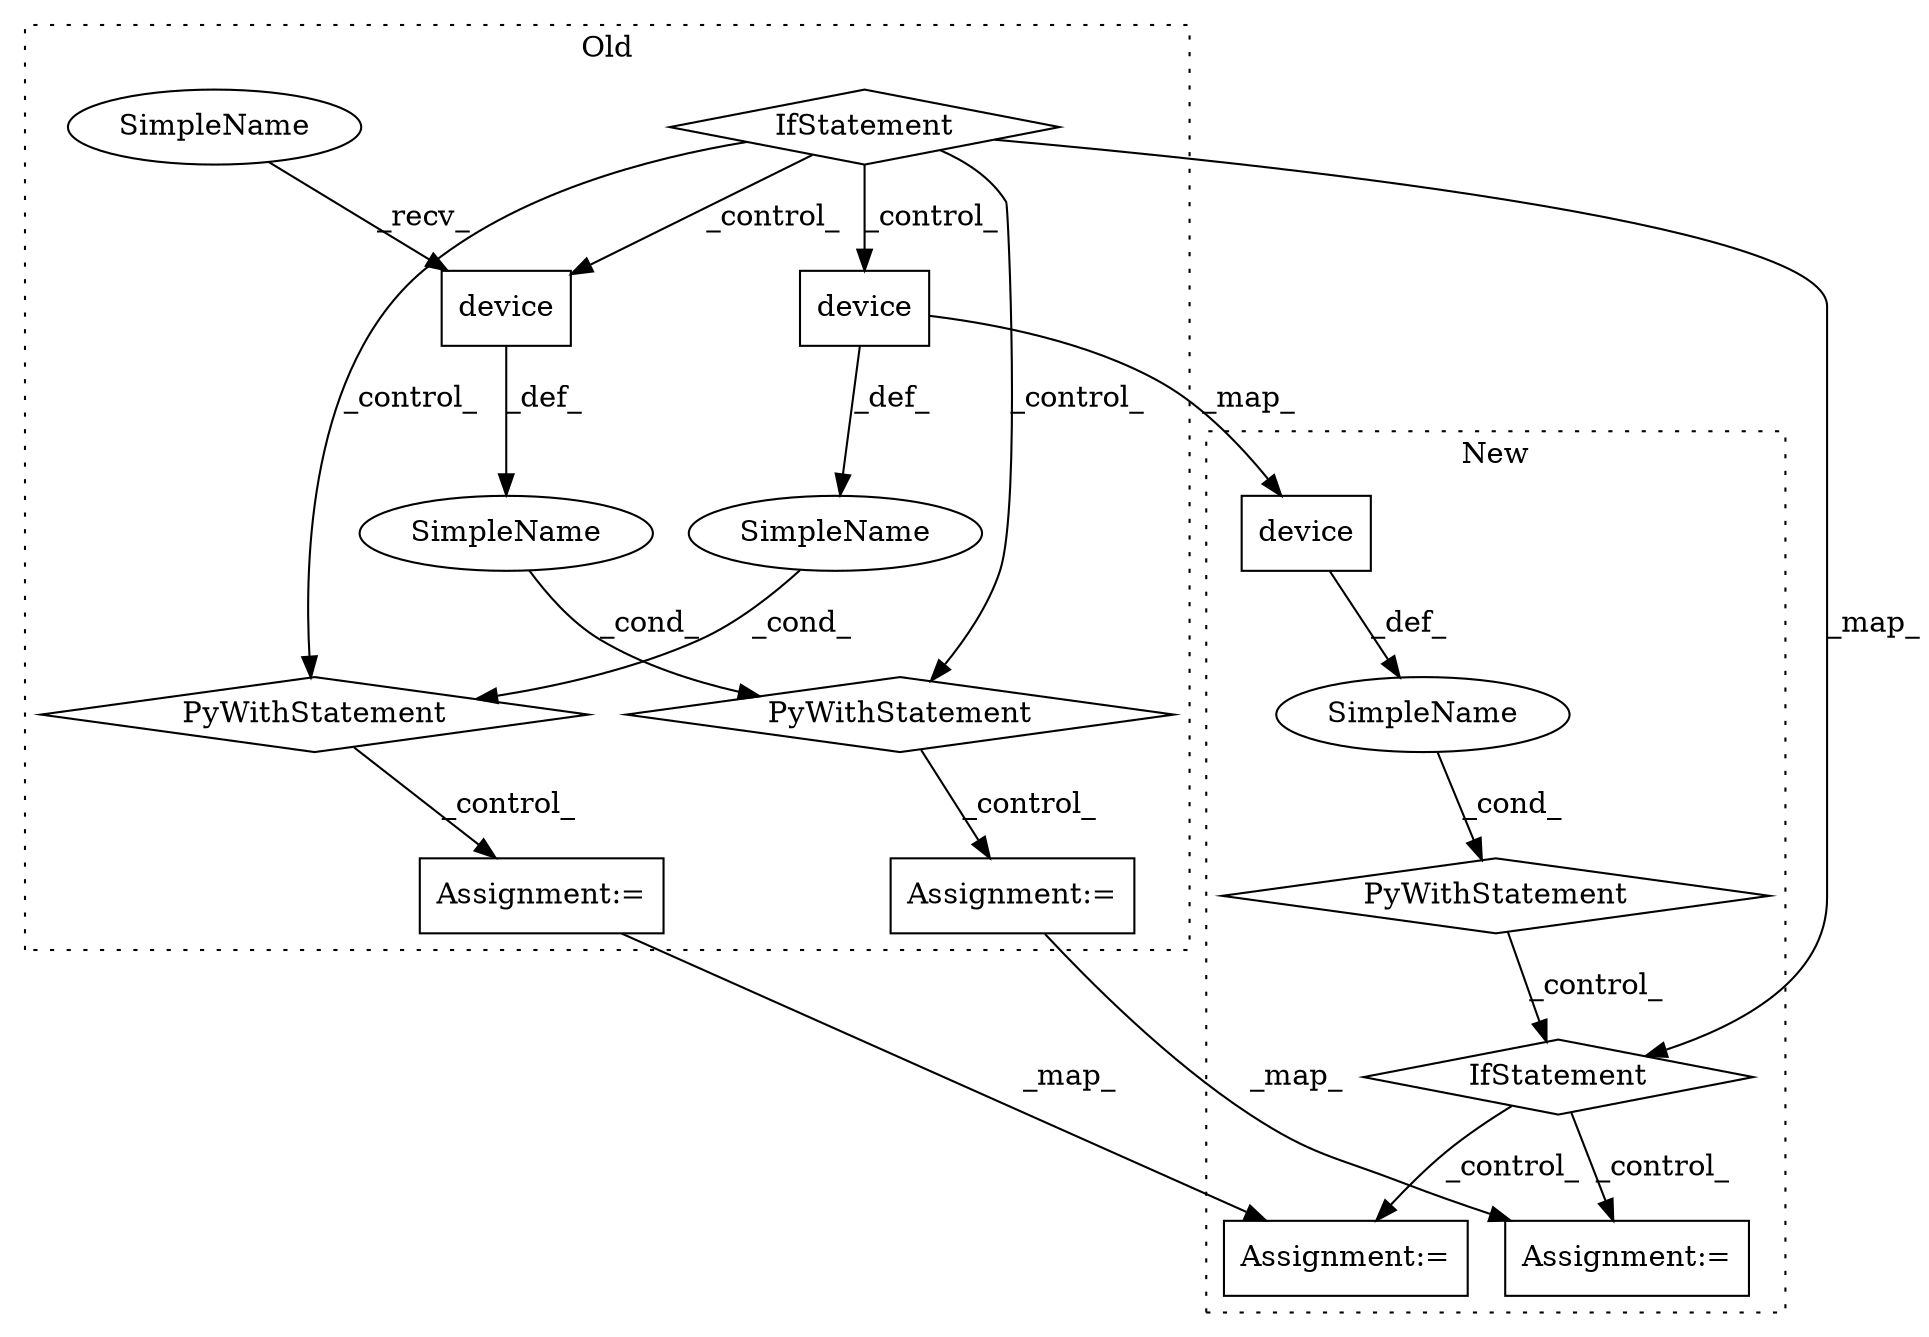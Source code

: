 digraph G {
subgraph cluster0 {
1 [label="device" a="32" s="41858,41873" l="7,1" shape="box"];
3 [label="device" a="32" s="42613,42628" l="7,1" shape="box"];
6 [label="IfStatement" a="25" s="41056,41080" l="4,2" shape="diamond"];
7 [label="PyWithStatement" a="104" s="42592,42629" l="10,2" shape="diamond"];
9 [label="SimpleName" a="42" s="" l="" shape="ellipse"];
10 [label="Assignment:=" a="7" s="42647" l="1" shape="box"];
12 [label="PyWithStatement" a="104" s="41837,41874" l="10,2" shape="diamond"];
13 [label="SimpleName" a="42" s="" l="" shape="ellipse"];
14 [label="Assignment:=" a="7" s="41896" l="1" shape="box"];
16 [label="SimpleName" a="42" s="41847" l="10" shape="ellipse"];
label = "Old";
style="dotted";
}
subgraph cluster1 {
2 [label="PyWithStatement" a="104" s="46112,46149" l="10,2" shape="diamond"];
4 [label="device" a="32" s="46133,46148" l="7,1" shape="box"];
5 [label="IfStatement" a="25" s="46161,46185" l="4,2" shape="diamond"];
8 [label="SimpleName" a="42" s="" l="" shape="ellipse"];
11 [label="Assignment:=" a="7" s="47712" l="1" shape="box"];
15 [label="Assignment:=" a="7" s="46988" l="1" shape="box"];
label = "New";
style="dotted";
}
1 -> 13 [label="_def_"];
2 -> 5 [label="_control_"];
3 -> 9 [label="_def_"];
3 -> 4 [label="_map_"];
4 -> 8 [label="_def_"];
5 -> 11 [label="_control_"];
5 -> 15 [label="_control_"];
6 -> 1 [label="_control_"];
6 -> 7 [label="_control_"];
6 -> 3 [label="_control_"];
6 -> 12 [label="_control_"];
6 -> 5 [label="_map_"];
7 -> 10 [label="_control_"];
8 -> 2 [label="_cond_"];
9 -> 7 [label="_cond_"];
10 -> 11 [label="_map_"];
12 -> 14 [label="_control_"];
13 -> 12 [label="_cond_"];
14 -> 15 [label="_map_"];
16 -> 1 [label="_recv_"];
}